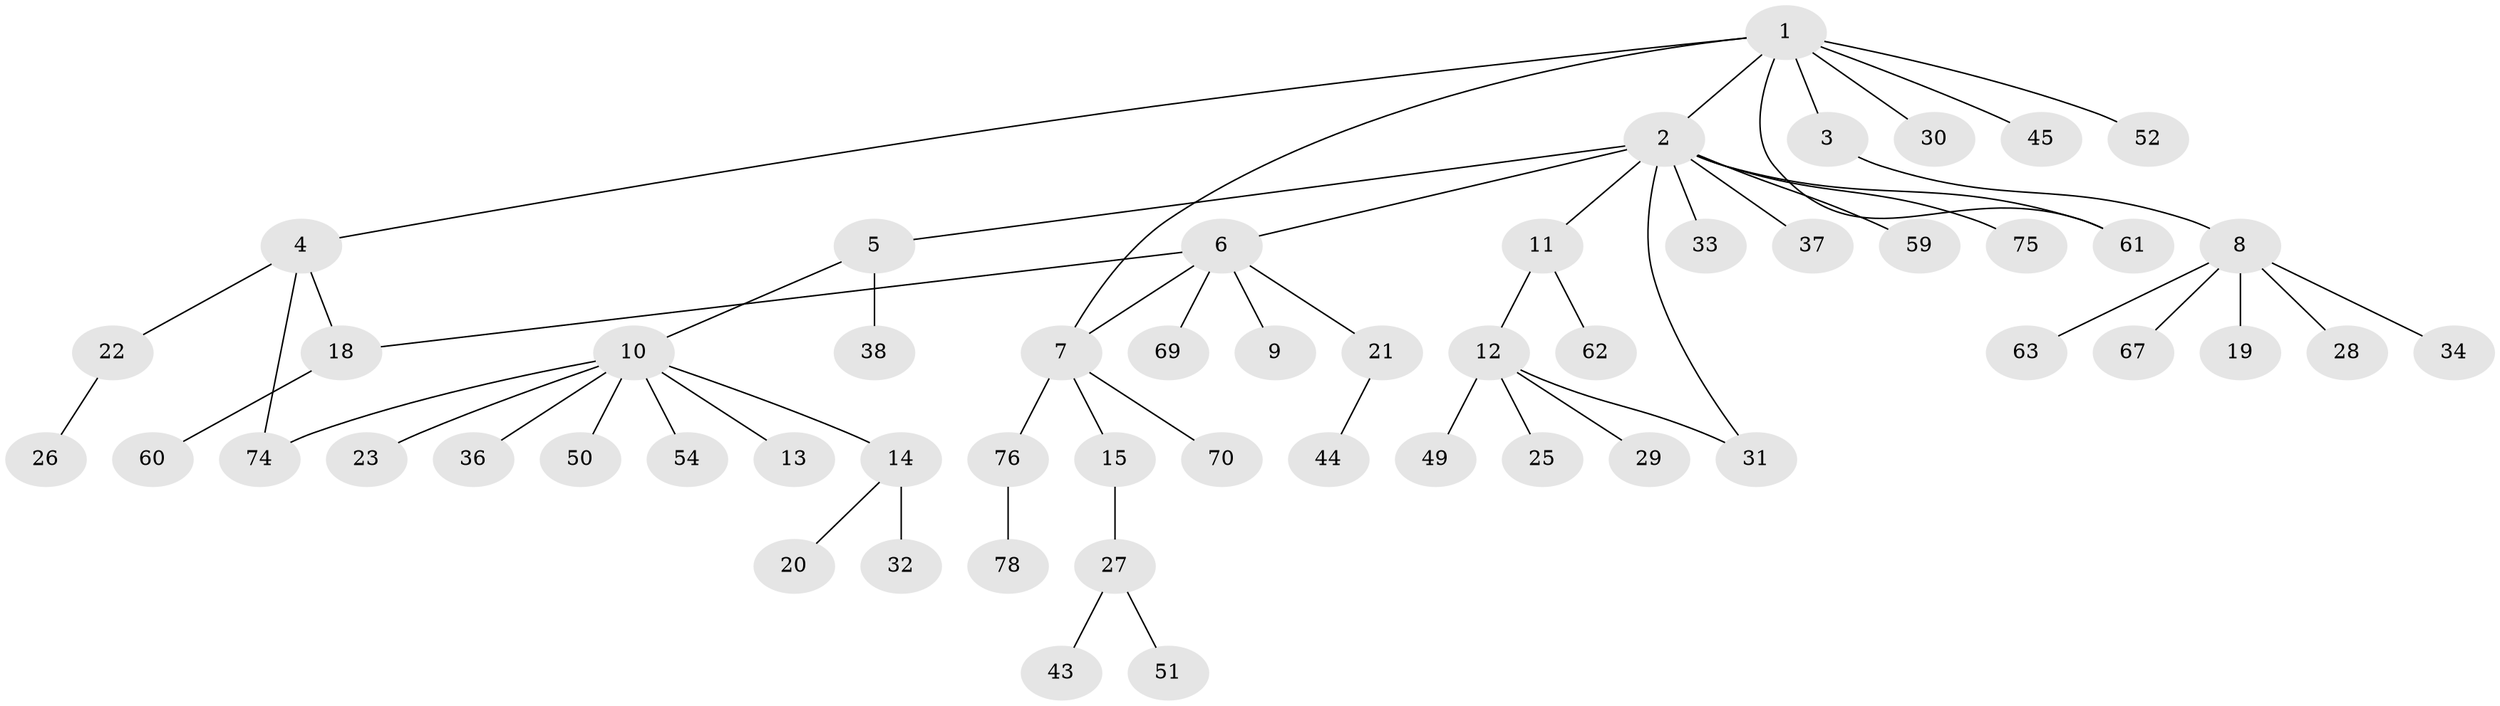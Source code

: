 // original degree distribution, {9: 0.02531645569620253, 11: 0.012658227848101266, 2: 0.27848101265822783, 5: 0.02531645569620253, 4: 0.0379746835443038, 6: 0.02531645569620253, 7: 0.012658227848101266, 1: 0.5189873417721519, 3: 0.06329113924050633}
// Generated by graph-tools (version 1.1) at 2025/11/02/27/25 16:11:13]
// undirected, 54 vertices, 58 edges
graph export_dot {
graph [start="1"]
  node [color=gray90,style=filled];
  1 [super="+39"];
  2 [super="+65"];
  3;
  4 [super="+16"];
  5 [super="+40"];
  6 [super="+55"];
  7 [super="+72"];
  8 [super="+57"];
  9;
  10 [super="+46"];
  11 [super="+42"];
  12 [super="+17"];
  13;
  14 [super="+24"];
  15;
  18 [super="+48"];
  19 [super="+35"];
  20;
  21 [super="+77"];
  22 [super="+71"];
  23;
  25;
  26;
  27 [super="+53"];
  28 [super="+73"];
  29 [super="+41"];
  30;
  31 [super="+64"];
  32 [super="+66"];
  33 [super="+68"];
  34;
  36;
  37;
  38;
  43;
  44 [super="+47"];
  45;
  49 [super="+56"];
  50;
  51 [super="+79"];
  52;
  54 [super="+58"];
  59;
  60;
  61;
  62;
  63;
  67;
  69;
  70;
  74;
  75;
  76;
  78;
  1 -- 2;
  1 -- 3;
  1 -- 4;
  1 -- 7;
  1 -- 30;
  1 -- 45;
  1 -- 52;
  1 -- 61;
  2 -- 5;
  2 -- 6;
  2 -- 11 [weight=2];
  2 -- 33;
  2 -- 37;
  2 -- 59;
  2 -- 61;
  2 -- 75;
  2 -- 31;
  3 -- 8;
  4 -- 18;
  4 -- 22;
  4 -- 74;
  5 -- 10;
  5 -- 38;
  6 -- 7;
  6 -- 9;
  6 -- 18;
  6 -- 21;
  6 -- 69;
  7 -- 15;
  7 -- 70;
  7 -- 76;
  8 -- 19;
  8 -- 28;
  8 -- 34;
  8 -- 63;
  8 -- 67;
  10 -- 13;
  10 -- 14;
  10 -- 23;
  10 -- 36;
  10 -- 50;
  10 -- 54;
  10 -- 74;
  11 -- 12;
  11 -- 62;
  12 -- 25;
  12 -- 29;
  12 -- 31;
  12 -- 49;
  14 -- 20;
  14 -- 32 [weight=2];
  15 -- 27;
  18 -- 60;
  21 -- 44;
  22 -- 26;
  27 -- 43;
  27 -- 51;
  76 -- 78;
}
